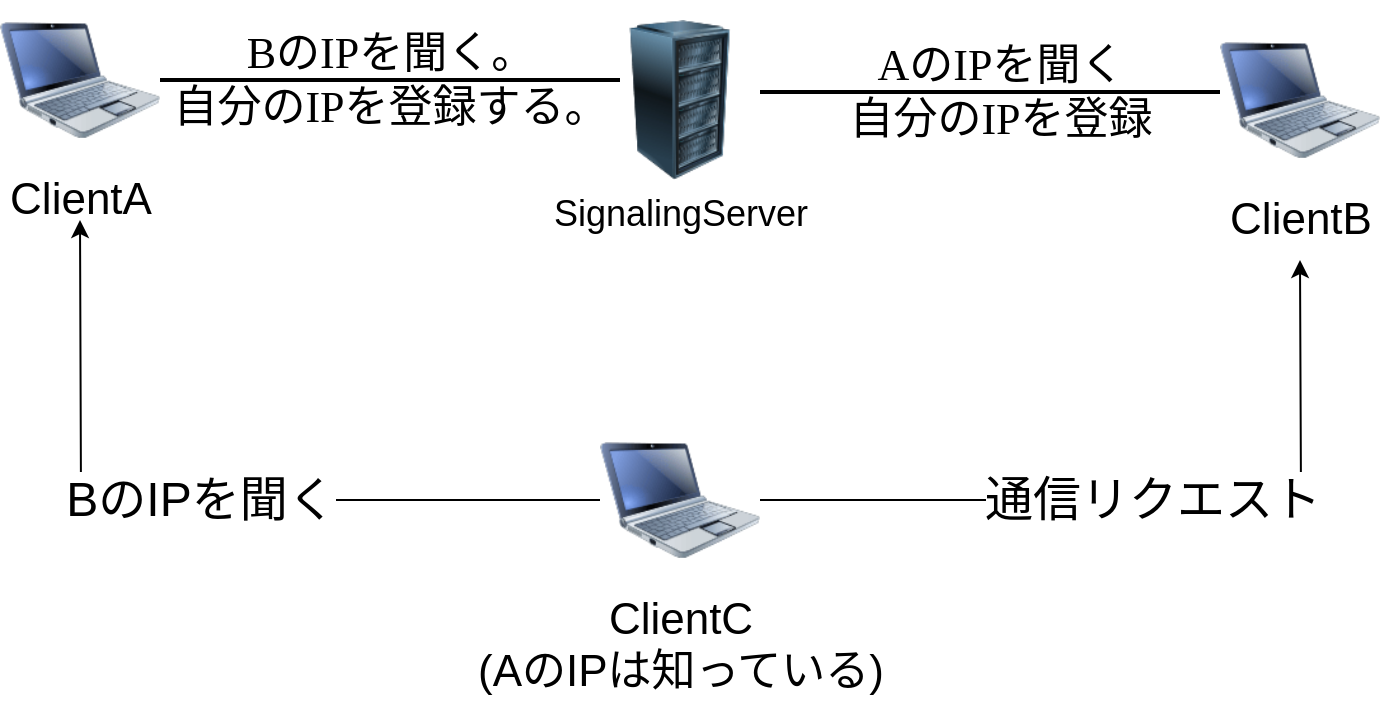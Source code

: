 <mxfile>
    <diagram name="Page-1" id="55a83fd1-7818-8e21-69c5-c3457e3827bb">
        <mxGraphModel dx="103" dy="246" grid="1" gridSize="10" guides="1" tooltips="1" connect="1" arrows="1" fold="1" page="1" pageScale="1" pageWidth="1100" pageHeight="850" background="none" math="0" shadow="0">
            <root>
                <mxCell id="0"/>
                <mxCell id="1" parent="0"/>
                <mxCell id="69ecfefc5c41e42c-18" value="BのIPを聞く。&lt;br&gt;自分のIPを登録する。" style="edgeStyle=none;rounded=0;html=1;labelBackgroundColor=none;endArrow=none;strokeWidth=2;fontFamily=Verdana;fontSize=22;exitX=1;exitY=0.5;exitDx=0;exitDy=0;" parent="1" source="69ecfefc5c41e42c-9" edge="1">
                    <mxGeometry relative="1" as="geometry">
                        <mxPoint x="510" y="465" as="sourcePoint"/>
                        <mxPoint x="470" y="330" as="targetPoint"/>
                    </mxGeometry>
                </mxCell>
                <mxCell id="69ecfefc5c41e42c-9" value="ClientA" style="image;html=1;labelBackgroundColor=#ffffff;image=img/lib/clip_art/computers/Netbook_128x128.png;rounded=1;shadow=0;comic=0;strokeColor=#000000;strokeWidth=2;fillColor=#FFFFFF;fontSize=22;fontColor=#000000;" parent="1" vertex="1">
                    <mxGeometry x="160" y="290" width="80" height="80" as="geometry"/>
                </mxCell>
                <mxCell id="aRuAZTP1Up0A8y16akKQ-1" value="&lt;font style=&quot;font-size: 18px;&quot;&gt;SignalingServer&lt;/font&gt;" style="image;html=1;image=img/lib/clip_art/computers/Server_Rack_128x128.png" parent="1" vertex="1">
                    <mxGeometry x="460" y="300" width="80" height="80" as="geometry"/>
                </mxCell>
                <mxCell id="aRuAZTP1Up0A8y16akKQ-4" value="ClientB" style="image;html=1;labelBackgroundColor=#ffffff;image=img/lib/clip_art/computers/Netbook_128x128.png;rounded=1;shadow=0;comic=0;strokeColor=#000000;strokeWidth=2;fillColor=#FFFFFF;fontSize=22;fontColor=#000000;" parent="1" vertex="1">
                    <mxGeometry x="770" y="300" width="80" height="80" as="geometry"/>
                </mxCell>
                <mxCell id="aRuAZTP1Up0A8y16akKQ-7" value="AのIPを聞く&lt;br&gt;自分のIPを登録" style="edgeStyle=none;rounded=0;html=1;labelBackgroundColor=none;endArrow=none;strokeWidth=2;fontFamily=Verdana;fontSize=22;exitX=1;exitY=0.5;exitDx=0;exitDy=0;" parent="1" edge="1">
                    <mxGeometry x="0.043" relative="1" as="geometry">
                        <mxPoint x="540" y="336" as="sourcePoint"/>
                        <mxPoint x="770" y="336" as="targetPoint"/>
                        <Array as="points">
                            <mxPoint x="680" y="336"/>
                        </Array>
                        <mxPoint as="offset"/>
                    </mxGeometry>
                </mxCell>
                <mxCell id="aRuAZTP1Up0A8y16akKQ-12" value="&lt;font style=&quot;font-size: 24px;&quot;&gt;BのIPを聞く&lt;/font&gt;" style="edgeStyle=orthogonalEdgeStyle;rounded=0;orthogonalLoop=1;jettySize=auto;html=1;exitX=0;exitY=0.5;exitDx=0;exitDy=0;" parent="1" source="aRuAZTP1Up0A8y16akKQ-9" edge="1">
                    <mxGeometry relative="1" as="geometry">
                        <mxPoint x="200" y="400" as="targetPoint"/>
                    </mxGeometry>
                </mxCell>
                <mxCell id="aRuAZTP1Up0A8y16akKQ-13" value="&lt;font style=&quot;font-size: 24px;&quot;&gt;通信リクエスト&lt;/font&gt;" style="edgeStyle=orthogonalEdgeStyle;rounded=0;orthogonalLoop=1;jettySize=auto;html=1;exitX=1;exitY=0.5;exitDx=0;exitDy=0;" parent="1" source="aRuAZTP1Up0A8y16akKQ-9" edge="1">
                    <mxGeometry relative="1" as="geometry">
                        <mxPoint x="810" y="420" as="targetPoint"/>
                    </mxGeometry>
                </mxCell>
                <mxCell id="aRuAZTP1Up0A8y16akKQ-9" value="ClientC&lt;br&gt;(AのIPは知っている)" style="image;html=1;labelBackgroundColor=#ffffff;image=img/lib/clip_art/computers/Netbook_128x128.png;rounded=1;shadow=0;comic=0;strokeColor=#000000;strokeWidth=2;fillColor=#FFFFFF;fontSize=22;fontColor=#000000;" parent="1" vertex="1">
                    <mxGeometry x="460" y="500" width="80" height="80" as="geometry"/>
                </mxCell>
            </root>
        </mxGraphModel>
    </diagram>
</mxfile>